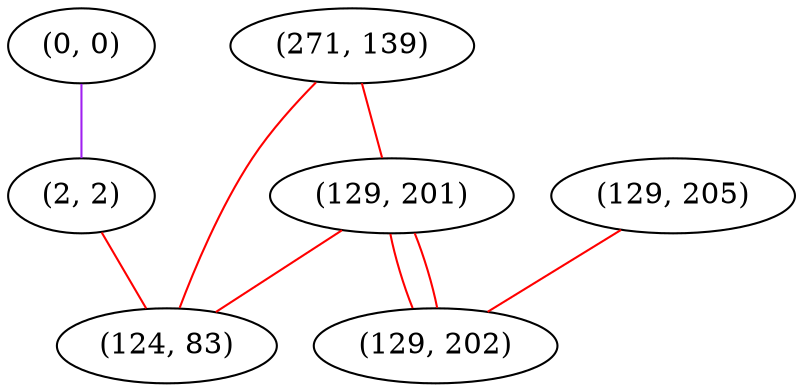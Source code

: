 graph "" {
"(0, 0)";
"(129, 205)";
"(271, 139)";
"(129, 201)";
"(2, 2)";
"(129, 202)";
"(124, 83)";
"(0, 0)" -- "(2, 2)"  [color=purple, key=0, weight=4];
"(129, 205)" -- "(129, 202)"  [color=red, key=0, weight=1];
"(271, 139)" -- "(129, 201)"  [color=red, key=0, weight=1];
"(271, 139)" -- "(124, 83)"  [color=red, key=0, weight=1];
"(129, 201)" -- "(129, 202)"  [color=red, key=0, weight=1];
"(129, 201)" -- "(129, 202)"  [color=red, key=1, weight=1];
"(129, 201)" -- "(124, 83)"  [color=red, key=0, weight=1];
"(2, 2)" -- "(124, 83)"  [color=red, key=0, weight=1];
}
